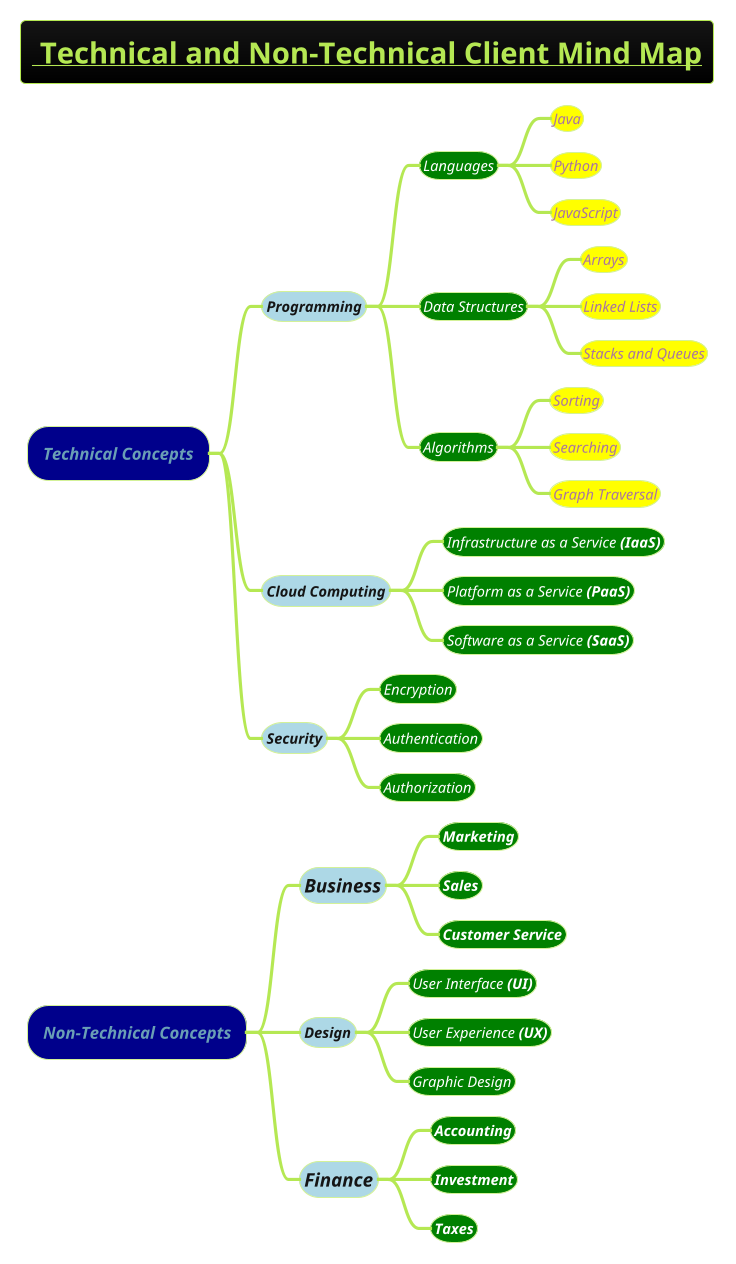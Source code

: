 @startmindmap
title = __ Technical and Non-Technical Client Mind Map__
!theme hacker
*[#darkblue] ====Technical Concepts
**[#lightblue] ====<size:14>Programming
***[#green] ====<size:14><color #white>Languages
****[#yellow] ====<size:14>Java
****[#yellow] ====<size:14>Python
****[#yellow] ====<size:14>JavaScript
***[#green] ====<size:14><color #white>Data Structures
****[#yellow] ====<size:14>Arrays
****[#yellow] ====<size:14>Linked Lists
****[#yellow] ====<size:14>Stacks and Queues
***[#green] ====<size:14><color #white>Algorithms
****[#yellow] ====<size:14>Sorting
****[#yellow] ====<size:14>Searching
****[#yellow] ====<size:14>Graph Traversal
**[#lightblue] ====<size:14>Cloud Computing
***[#green] ====<size:14><color #white>Infrastructure as a Service **(IaaS)**
***[#green] ====<size:14><color #white>Platform as a Service **(PaaS)**
***[#green] ====<size:14><color #white>Software as a Service **(SaaS)**
**[#lightblue] ====<size:14>Security
***[#green] ====<size:14><color #white>Encryption
***[#green] ====<size:14><color #white>Authentication
***[#green] ====<size:14><color #white>Authorization

*[#darkblue] ====**Non-Technical Concepts**
**[#lightblue] ====<size:18>**Business**
***[#green] ====<size:14><color #white>**Marketing**
***[#green] ====<size:14><color #white>**Sales**
***[#green] ====<size:14><color #white>**Customer Service**
**[#lightblue] ====<size:14>Design
***[#green] ====<size:14><color #white>User Interface **(UI)**
***[#green] ====<size:14><color #white>User Experience **(UX)**
***[#green] ====<size:14><color #white>Graphic Design
**[#lightblue] ====<size:18>**Finance**
***[#green] ====<size:14><color #white>**Accounting**
***[#green] ====<size:14><color #white>**Investment**
***[#green] ====<size:14><color #white>**Taxes**

@endmindmap
